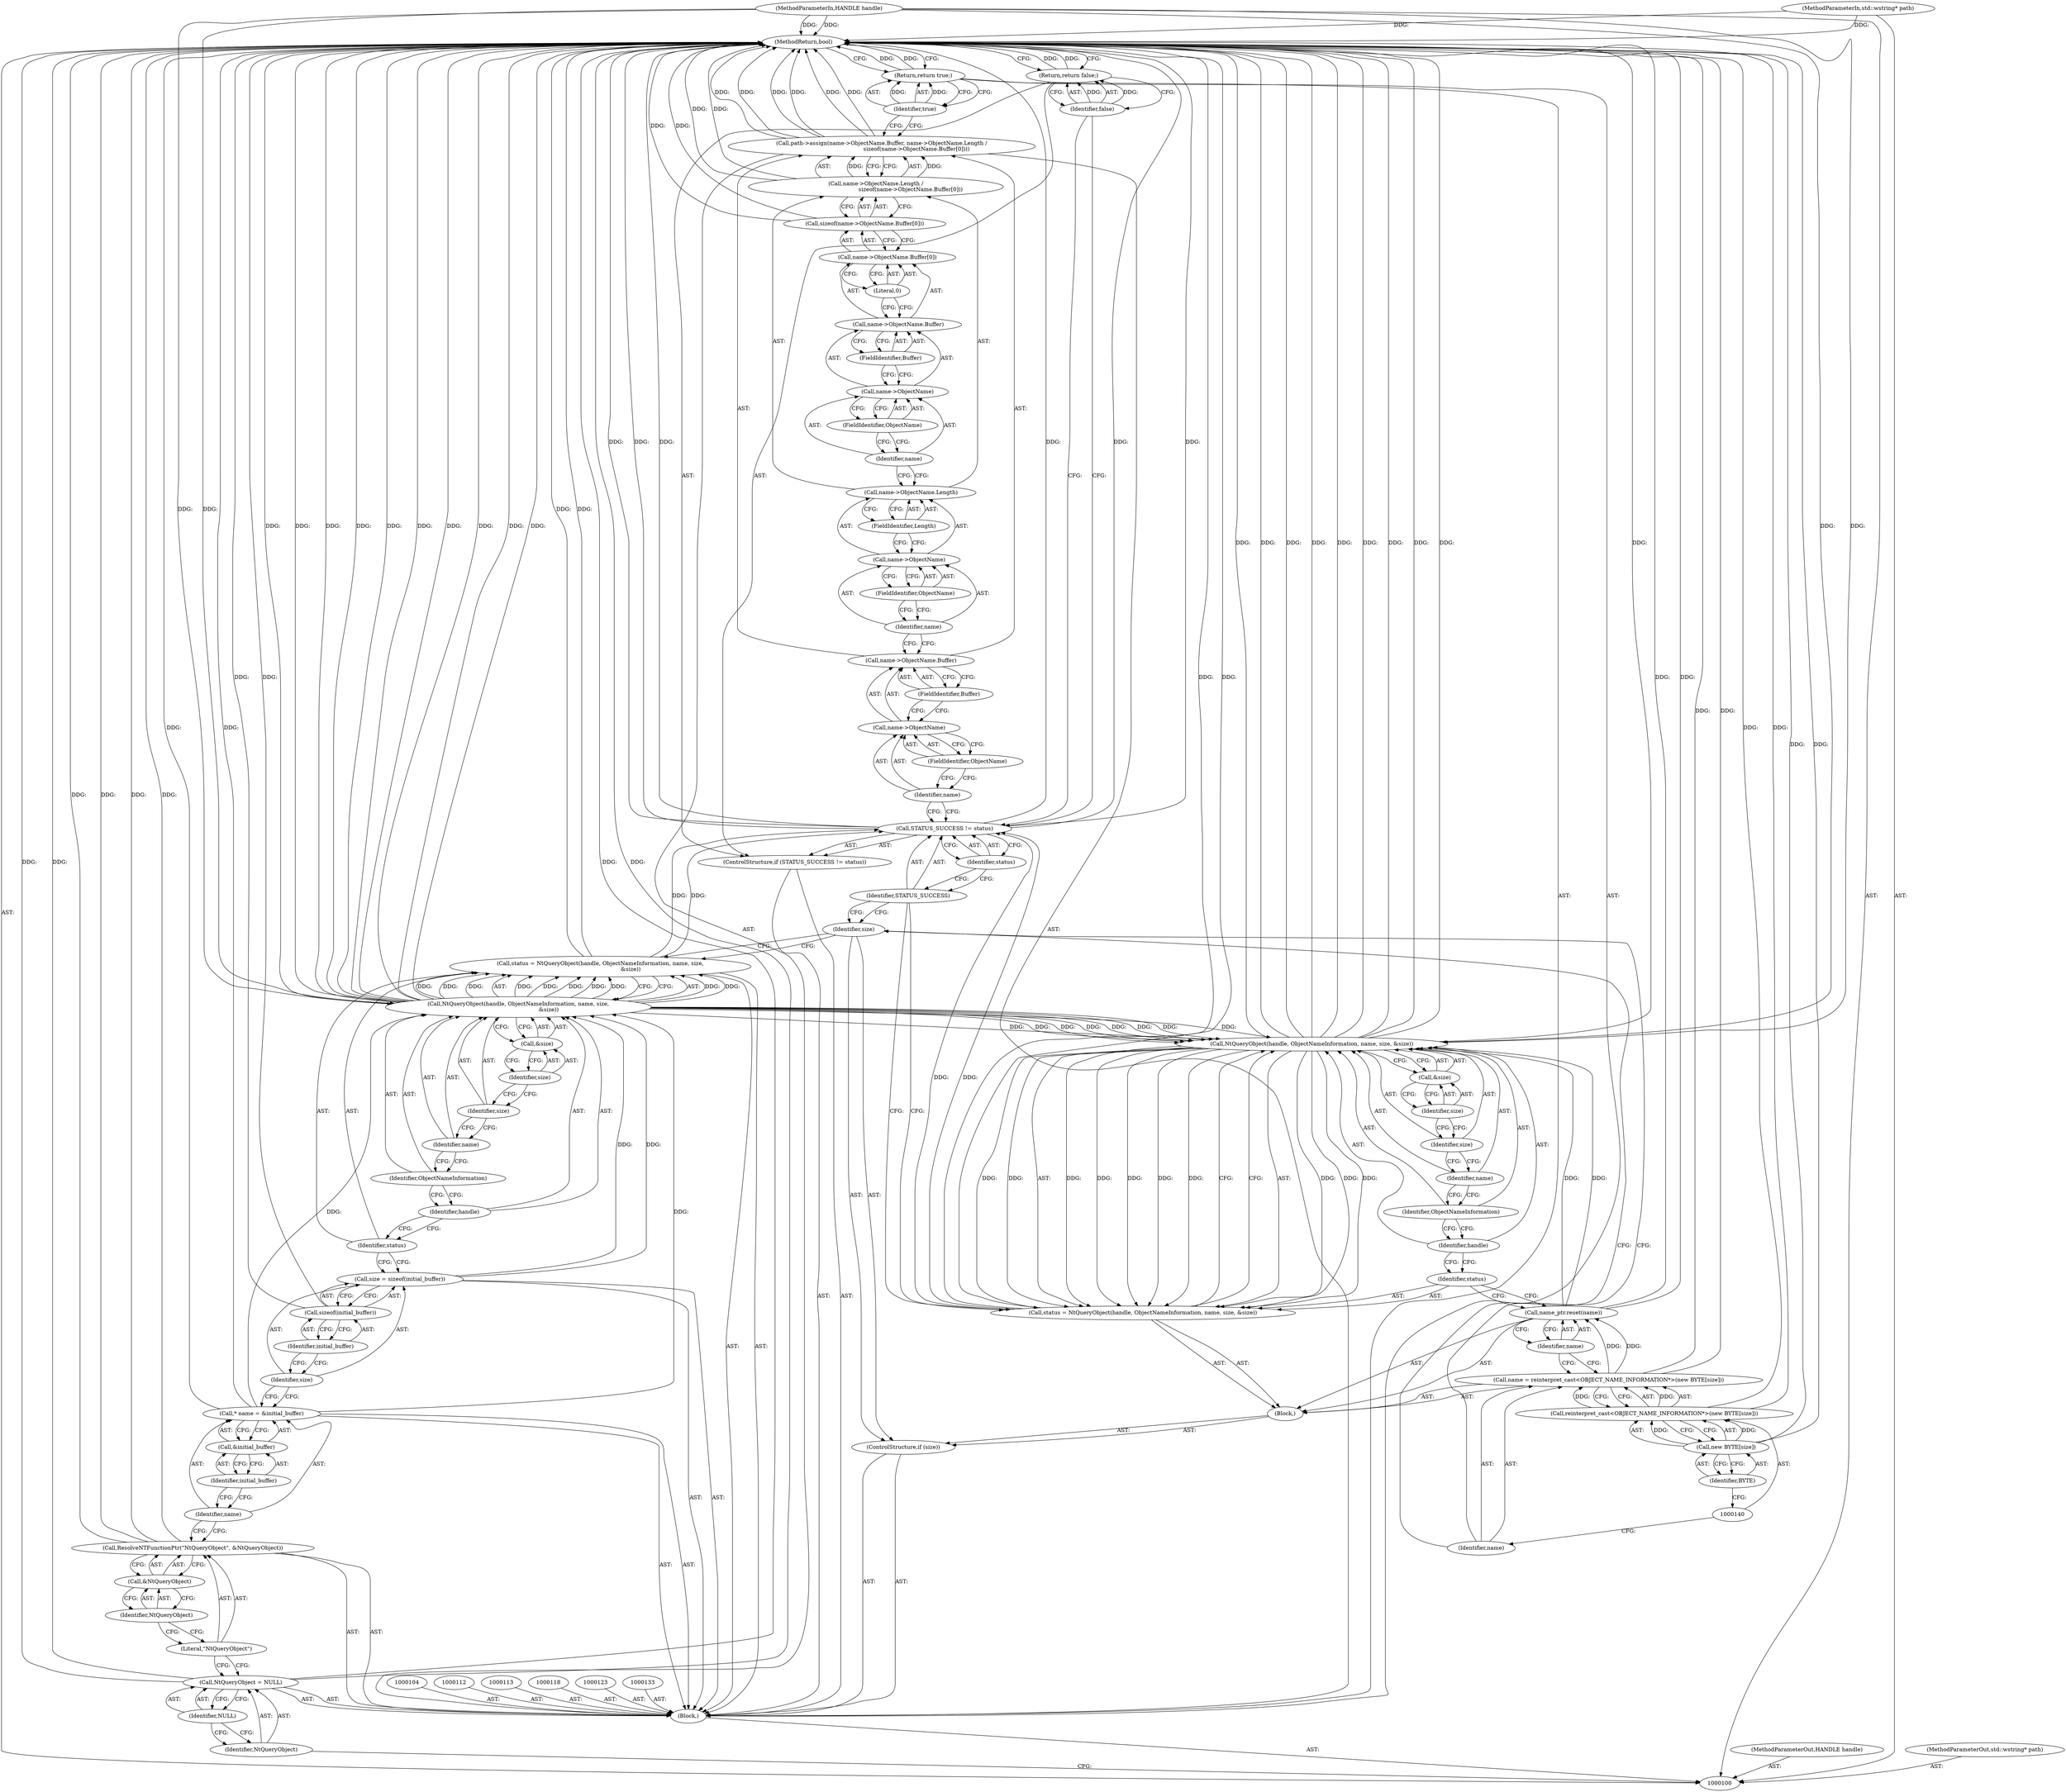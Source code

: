 digraph "0_Chrome_4f1f3d0f03c79ddaace56f067cf28a27f9466b7d_3" {
"1000182" [label="(MethodReturn,bool)"];
"1000101" [label="(MethodParameterIn,HANDLE handle)"];
"1000266" [label="(MethodParameterOut,HANDLE handle)"];
"1000102" [label="(MethodParameterIn,std::wstring* path)"];
"1000267" [label="(MethodParameterOut,std::wstring* path)"];
"1000103" [label="(Block,)"];
"1000136" [label="(Block,)"];
"1000134" [label="(ControlStructure,if (size))"];
"1000135" [label="(Identifier,size)"];
"1000139" [label="(Call,reinterpret_cast<OBJECT_NAME_INFORMATION*>(new BYTE[size]))"];
"1000137" [label="(Call,name = reinterpret_cast<OBJECT_NAME_INFORMATION*>(new BYTE[size]))"];
"1000138" [label="(Identifier,name)"];
"1000141" [label="(Call,new BYTE[size])"];
"1000142" [label="(Identifier,BYTE)"];
"1000144" [label="(Identifier,name)"];
"1000143" [label="(Call,name_ptr.reset(name))"];
"1000147" [label="(Call,NtQueryObject(handle, ObjectNameInformation, name, size, &size))"];
"1000148" [label="(Identifier,handle)"];
"1000149" [label="(Identifier,ObjectNameInformation)"];
"1000145" [label="(Call,status = NtQueryObject(handle, ObjectNameInformation, name, size, &size))"];
"1000146" [label="(Identifier,status)"];
"1000150" [label="(Identifier,name)"];
"1000151" [label="(Identifier,size)"];
"1000152" [label="(Call,&size)"];
"1000153" [label="(Identifier,size)"];
"1000154" [label="(ControlStructure,if (STATUS_SUCCESS != status))"];
"1000157" [label="(Identifier,status)"];
"1000155" [label="(Call,STATUS_SUCCESS != status)"];
"1000156" [label="(Identifier,STATUS_SUCCESS)"];
"1000105" [label="(Call,NtQueryObject = NULL)"];
"1000106" [label="(Identifier,NtQueryObject)"];
"1000107" [label="(Identifier,NULL)"];
"1000159" [label="(Identifier,false)"];
"1000158" [label="(Return,return false;)"];
"1000161" [label="(Call,name->ObjectName.Buffer)"];
"1000162" [label="(Call,name->ObjectName)"];
"1000163" [label="(Identifier,name)"];
"1000160" [label="(Call,path->assign(name->ObjectName.Buffer, name->ObjectName.Length /\n                                        sizeof(name->ObjectName.Buffer[0])))"];
"1000164" [label="(FieldIdentifier,ObjectName)"];
"1000165" [label="(FieldIdentifier,Buffer)"];
"1000166" [label="(Call,name->ObjectName.Length /\n                                        sizeof(name->ObjectName.Buffer[0]))"];
"1000167" [label="(Call,name->ObjectName.Length)"];
"1000168" [label="(Call,name->ObjectName)"];
"1000169" [label="(Identifier,name)"];
"1000170" [label="(FieldIdentifier,ObjectName)"];
"1000171" [label="(FieldIdentifier,Length)"];
"1000172" [label="(Call,sizeof(name->ObjectName.Buffer[0]))"];
"1000173" [label="(Call,name->ObjectName.Buffer[0])"];
"1000174" [label="(Call,name->ObjectName.Buffer)"];
"1000175" [label="(Call,name->ObjectName)"];
"1000176" [label="(Identifier,name)"];
"1000177" [label="(FieldIdentifier,ObjectName)"];
"1000178" [label="(FieldIdentifier,Buffer)"];
"1000179" [label="(Literal,0)"];
"1000180" [label="(Return,return true;)"];
"1000181" [label="(Identifier,true)"];
"1000109" [label="(Literal,\"NtQueryObject\")"];
"1000108" [label="(Call,ResolveNTFunctionPtr(\"NtQueryObject\", &NtQueryObject))"];
"1000110" [label="(Call,&NtQueryObject)"];
"1000111" [label="(Identifier,NtQueryObject)"];
"1000114" [label="(Call,* name = &initial_buffer)"];
"1000115" [label="(Identifier,name)"];
"1000116" [label="(Call,&initial_buffer)"];
"1000117" [label="(Identifier,initial_buffer)"];
"1000121" [label="(Call,sizeof(initial_buffer))"];
"1000122" [label="(Identifier,initial_buffer)"];
"1000119" [label="(Call,size = sizeof(initial_buffer))"];
"1000120" [label="(Identifier,size)"];
"1000124" [label="(Call,status = NtQueryObject(handle, ObjectNameInformation, name, size,\n                                   &size))"];
"1000125" [label="(Identifier,status)"];
"1000126" [label="(Call,NtQueryObject(handle, ObjectNameInformation, name, size,\n                                   &size))"];
"1000127" [label="(Identifier,handle)"];
"1000128" [label="(Identifier,ObjectNameInformation)"];
"1000129" [label="(Identifier,name)"];
"1000130" [label="(Identifier,size)"];
"1000131" [label="(Call,&size)"];
"1000132" [label="(Identifier,size)"];
"1000182" -> "1000100"  [label="AST: "];
"1000182" -> "1000158"  [label="CFG: "];
"1000182" -> "1000180"  [label="CFG: "];
"1000158" -> "1000182"  [label="DDG: "];
"1000108" -> "1000182"  [label="DDG: "];
"1000108" -> "1000182"  [label="DDG: "];
"1000155" -> "1000182"  [label="DDG: "];
"1000155" -> "1000182"  [label="DDG: "];
"1000155" -> "1000182"  [label="DDG: "];
"1000126" -> "1000182"  [label="DDG: "];
"1000126" -> "1000182"  [label="DDG: "];
"1000126" -> "1000182"  [label="DDG: "];
"1000126" -> "1000182"  [label="DDG: "];
"1000126" -> "1000182"  [label="DDG: "];
"1000102" -> "1000182"  [label="DDG: "];
"1000147" -> "1000182"  [label="DDG: "];
"1000147" -> "1000182"  [label="DDG: "];
"1000147" -> "1000182"  [label="DDG: "];
"1000147" -> "1000182"  [label="DDG: "];
"1000147" -> "1000182"  [label="DDG: "];
"1000124" -> "1000182"  [label="DDG: "];
"1000141" -> "1000182"  [label="DDG: "];
"1000105" -> "1000182"  [label="DDG: "];
"1000105" -> "1000182"  [label="DDG: "];
"1000160" -> "1000182"  [label="DDG: "];
"1000160" -> "1000182"  [label="DDG: "];
"1000160" -> "1000182"  [label="DDG: "];
"1000139" -> "1000182"  [label="DDG: "];
"1000137" -> "1000182"  [label="DDG: "];
"1000166" -> "1000182"  [label="DDG: "];
"1000101" -> "1000182"  [label="DDG: "];
"1000172" -> "1000182"  [label="DDG: "];
"1000143" -> "1000182"  [label="DDG: "];
"1000121" -> "1000182"  [label="DDG: "];
"1000145" -> "1000182"  [label="DDG: "];
"1000114" -> "1000182"  [label="DDG: "];
"1000180" -> "1000182"  [label="DDG: "];
"1000101" -> "1000100"  [label="AST: "];
"1000101" -> "1000182"  [label="DDG: "];
"1000101" -> "1000126"  [label="DDG: "];
"1000101" -> "1000147"  [label="DDG: "];
"1000266" -> "1000100"  [label="AST: "];
"1000102" -> "1000100"  [label="AST: "];
"1000102" -> "1000182"  [label="DDG: "];
"1000267" -> "1000100"  [label="AST: "];
"1000103" -> "1000100"  [label="AST: "];
"1000104" -> "1000103"  [label="AST: "];
"1000105" -> "1000103"  [label="AST: "];
"1000108" -> "1000103"  [label="AST: "];
"1000112" -> "1000103"  [label="AST: "];
"1000113" -> "1000103"  [label="AST: "];
"1000114" -> "1000103"  [label="AST: "];
"1000118" -> "1000103"  [label="AST: "];
"1000119" -> "1000103"  [label="AST: "];
"1000123" -> "1000103"  [label="AST: "];
"1000124" -> "1000103"  [label="AST: "];
"1000133" -> "1000103"  [label="AST: "];
"1000134" -> "1000103"  [label="AST: "];
"1000154" -> "1000103"  [label="AST: "];
"1000160" -> "1000103"  [label="AST: "];
"1000180" -> "1000103"  [label="AST: "];
"1000136" -> "1000134"  [label="AST: "];
"1000137" -> "1000136"  [label="AST: "];
"1000143" -> "1000136"  [label="AST: "];
"1000145" -> "1000136"  [label="AST: "];
"1000134" -> "1000103"  [label="AST: "];
"1000135" -> "1000134"  [label="AST: "];
"1000136" -> "1000134"  [label="AST: "];
"1000135" -> "1000134"  [label="AST: "];
"1000135" -> "1000124"  [label="CFG: "];
"1000138" -> "1000135"  [label="CFG: "];
"1000156" -> "1000135"  [label="CFG: "];
"1000139" -> "1000137"  [label="AST: "];
"1000139" -> "1000141"  [label="CFG: "];
"1000140" -> "1000139"  [label="AST: "];
"1000141" -> "1000139"  [label="AST: "];
"1000137" -> "1000139"  [label="CFG: "];
"1000139" -> "1000182"  [label="DDG: "];
"1000139" -> "1000137"  [label="DDG: "];
"1000141" -> "1000139"  [label="DDG: "];
"1000137" -> "1000136"  [label="AST: "];
"1000137" -> "1000139"  [label="CFG: "];
"1000138" -> "1000137"  [label="AST: "];
"1000139" -> "1000137"  [label="AST: "];
"1000144" -> "1000137"  [label="CFG: "];
"1000137" -> "1000182"  [label="DDG: "];
"1000139" -> "1000137"  [label="DDG: "];
"1000137" -> "1000143"  [label="DDG: "];
"1000138" -> "1000137"  [label="AST: "];
"1000138" -> "1000135"  [label="CFG: "];
"1000140" -> "1000138"  [label="CFG: "];
"1000141" -> "1000139"  [label="AST: "];
"1000141" -> "1000142"  [label="CFG: "];
"1000142" -> "1000141"  [label="AST: "];
"1000139" -> "1000141"  [label="CFG: "];
"1000141" -> "1000182"  [label="DDG: "];
"1000141" -> "1000139"  [label="DDG: "];
"1000142" -> "1000141"  [label="AST: "];
"1000142" -> "1000140"  [label="CFG: "];
"1000141" -> "1000142"  [label="CFG: "];
"1000144" -> "1000143"  [label="AST: "];
"1000144" -> "1000137"  [label="CFG: "];
"1000143" -> "1000144"  [label="CFG: "];
"1000143" -> "1000136"  [label="AST: "];
"1000143" -> "1000144"  [label="CFG: "];
"1000144" -> "1000143"  [label="AST: "];
"1000146" -> "1000143"  [label="CFG: "];
"1000143" -> "1000182"  [label="DDG: "];
"1000137" -> "1000143"  [label="DDG: "];
"1000143" -> "1000147"  [label="DDG: "];
"1000147" -> "1000145"  [label="AST: "];
"1000147" -> "1000152"  [label="CFG: "];
"1000148" -> "1000147"  [label="AST: "];
"1000149" -> "1000147"  [label="AST: "];
"1000150" -> "1000147"  [label="AST: "];
"1000151" -> "1000147"  [label="AST: "];
"1000152" -> "1000147"  [label="AST: "];
"1000145" -> "1000147"  [label="CFG: "];
"1000147" -> "1000182"  [label="DDG: "];
"1000147" -> "1000182"  [label="DDG: "];
"1000147" -> "1000182"  [label="DDG: "];
"1000147" -> "1000182"  [label="DDG: "];
"1000147" -> "1000182"  [label="DDG: "];
"1000147" -> "1000145"  [label="DDG: "];
"1000147" -> "1000145"  [label="DDG: "];
"1000147" -> "1000145"  [label="DDG: "];
"1000147" -> "1000145"  [label="DDG: "];
"1000147" -> "1000145"  [label="DDG: "];
"1000126" -> "1000147"  [label="DDG: "];
"1000126" -> "1000147"  [label="DDG: "];
"1000126" -> "1000147"  [label="DDG: "];
"1000126" -> "1000147"  [label="DDG: "];
"1000101" -> "1000147"  [label="DDG: "];
"1000143" -> "1000147"  [label="DDG: "];
"1000148" -> "1000147"  [label="AST: "];
"1000148" -> "1000146"  [label="CFG: "];
"1000149" -> "1000148"  [label="CFG: "];
"1000149" -> "1000147"  [label="AST: "];
"1000149" -> "1000148"  [label="CFG: "];
"1000150" -> "1000149"  [label="CFG: "];
"1000145" -> "1000136"  [label="AST: "];
"1000145" -> "1000147"  [label="CFG: "];
"1000146" -> "1000145"  [label="AST: "];
"1000147" -> "1000145"  [label="AST: "];
"1000156" -> "1000145"  [label="CFG: "];
"1000145" -> "1000182"  [label="DDG: "];
"1000147" -> "1000145"  [label="DDG: "];
"1000147" -> "1000145"  [label="DDG: "];
"1000147" -> "1000145"  [label="DDG: "];
"1000147" -> "1000145"  [label="DDG: "];
"1000147" -> "1000145"  [label="DDG: "];
"1000145" -> "1000155"  [label="DDG: "];
"1000146" -> "1000145"  [label="AST: "];
"1000146" -> "1000143"  [label="CFG: "];
"1000148" -> "1000146"  [label="CFG: "];
"1000150" -> "1000147"  [label="AST: "];
"1000150" -> "1000149"  [label="CFG: "];
"1000151" -> "1000150"  [label="CFG: "];
"1000151" -> "1000147"  [label="AST: "];
"1000151" -> "1000150"  [label="CFG: "];
"1000153" -> "1000151"  [label="CFG: "];
"1000152" -> "1000147"  [label="AST: "];
"1000152" -> "1000153"  [label="CFG: "];
"1000153" -> "1000152"  [label="AST: "];
"1000147" -> "1000152"  [label="CFG: "];
"1000153" -> "1000152"  [label="AST: "];
"1000153" -> "1000151"  [label="CFG: "];
"1000152" -> "1000153"  [label="CFG: "];
"1000154" -> "1000103"  [label="AST: "];
"1000155" -> "1000154"  [label="AST: "];
"1000158" -> "1000154"  [label="AST: "];
"1000157" -> "1000155"  [label="AST: "];
"1000157" -> "1000156"  [label="CFG: "];
"1000155" -> "1000157"  [label="CFG: "];
"1000155" -> "1000154"  [label="AST: "];
"1000155" -> "1000157"  [label="CFG: "];
"1000156" -> "1000155"  [label="AST: "];
"1000157" -> "1000155"  [label="AST: "];
"1000159" -> "1000155"  [label="CFG: "];
"1000163" -> "1000155"  [label="CFG: "];
"1000155" -> "1000182"  [label="DDG: "];
"1000155" -> "1000182"  [label="DDG: "];
"1000155" -> "1000182"  [label="DDG: "];
"1000124" -> "1000155"  [label="DDG: "];
"1000145" -> "1000155"  [label="DDG: "];
"1000156" -> "1000155"  [label="AST: "];
"1000156" -> "1000145"  [label="CFG: "];
"1000156" -> "1000135"  [label="CFG: "];
"1000157" -> "1000156"  [label="CFG: "];
"1000105" -> "1000103"  [label="AST: "];
"1000105" -> "1000107"  [label="CFG: "];
"1000106" -> "1000105"  [label="AST: "];
"1000107" -> "1000105"  [label="AST: "];
"1000109" -> "1000105"  [label="CFG: "];
"1000105" -> "1000182"  [label="DDG: "];
"1000105" -> "1000182"  [label="DDG: "];
"1000106" -> "1000105"  [label="AST: "];
"1000106" -> "1000100"  [label="CFG: "];
"1000107" -> "1000106"  [label="CFG: "];
"1000107" -> "1000105"  [label="AST: "];
"1000107" -> "1000106"  [label="CFG: "];
"1000105" -> "1000107"  [label="CFG: "];
"1000159" -> "1000158"  [label="AST: "];
"1000159" -> "1000155"  [label="CFG: "];
"1000158" -> "1000159"  [label="CFG: "];
"1000159" -> "1000158"  [label="DDG: "];
"1000158" -> "1000154"  [label="AST: "];
"1000158" -> "1000159"  [label="CFG: "];
"1000159" -> "1000158"  [label="AST: "];
"1000182" -> "1000158"  [label="CFG: "];
"1000158" -> "1000182"  [label="DDG: "];
"1000159" -> "1000158"  [label="DDG: "];
"1000161" -> "1000160"  [label="AST: "];
"1000161" -> "1000165"  [label="CFG: "];
"1000162" -> "1000161"  [label="AST: "];
"1000165" -> "1000161"  [label="AST: "];
"1000169" -> "1000161"  [label="CFG: "];
"1000162" -> "1000161"  [label="AST: "];
"1000162" -> "1000164"  [label="CFG: "];
"1000163" -> "1000162"  [label="AST: "];
"1000164" -> "1000162"  [label="AST: "];
"1000165" -> "1000162"  [label="CFG: "];
"1000163" -> "1000162"  [label="AST: "];
"1000163" -> "1000155"  [label="CFG: "];
"1000164" -> "1000163"  [label="CFG: "];
"1000160" -> "1000103"  [label="AST: "];
"1000160" -> "1000166"  [label="CFG: "];
"1000161" -> "1000160"  [label="AST: "];
"1000166" -> "1000160"  [label="AST: "];
"1000181" -> "1000160"  [label="CFG: "];
"1000160" -> "1000182"  [label="DDG: "];
"1000160" -> "1000182"  [label="DDG: "];
"1000160" -> "1000182"  [label="DDG: "];
"1000166" -> "1000160"  [label="DDG: "];
"1000164" -> "1000162"  [label="AST: "];
"1000164" -> "1000163"  [label="CFG: "];
"1000162" -> "1000164"  [label="CFG: "];
"1000165" -> "1000161"  [label="AST: "];
"1000165" -> "1000162"  [label="CFG: "];
"1000161" -> "1000165"  [label="CFG: "];
"1000166" -> "1000160"  [label="AST: "];
"1000166" -> "1000172"  [label="CFG: "];
"1000167" -> "1000166"  [label="AST: "];
"1000172" -> "1000166"  [label="AST: "];
"1000160" -> "1000166"  [label="CFG: "];
"1000166" -> "1000182"  [label="DDG: "];
"1000166" -> "1000160"  [label="DDG: "];
"1000167" -> "1000166"  [label="AST: "];
"1000167" -> "1000171"  [label="CFG: "];
"1000168" -> "1000167"  [label="AST: "];
"1000171" -> "1000167"  [label="AST: "];
"1000176" -> "1000167"  [label="CFG: "];
"1000168" -> "1000167"  [label="AST: "];
"1000168" -> "1000170"  [label="CFG: "];
"1000169" -> "1000168"  [label="AST: "];
"1000170" -> "1000168"  [label="AST: "];
"1000171" -> "1000168"  [label="CFG: "];
"1000169" -> "1000168"  [label="AST: "];
"1000169" -> "1000161"  [label="CFG: "];
"1000170" -> "1000169"  [label="CFG: "];
"1000170" -> "1000168"  [label="AST: "];
"1000170" -> "1000169"  [label="CFG: "];
"1000168" -> "1000170"  [label="CFG: "];
"1000171" -> "1000167"  [label="AST: "];
"1000171" -> "1000168"  [label="CFG: "];
"1000167" -> "1000171"  [label="CFG: "];
"1000172" -> "1000166"  [label="AST: "];
"1000172" -> "1000173"  [label="CFG: "];
"1000173" -> "1000172"  [label="AST: "];
"1000166" -> "1000172"  [label="CFG: "];
"1000172" -> "1000182"  [label="DDG: "];
"1000173" -> "1000172"  [label="AST: "];
"1000173" -> "1000179"  [label="CFG: "];
"1000174" -> "1000173"  [label="AST: "];
"1000179" -> "1000173"  [label="AST: "];
"1000172" -> "1000173"  [label="CFG: "];
"1000174" -> "1000173"  [label="AST: "];
"1000174" -> "1000178"  [label="CFG: "];
"1000175" -> "1000174"  [label="AST: "];
"1000178" -> "1000174"  [label="AST: "];
"1000179" -> "1000174"  [label="CFG: "];
"1000175" -> "1000174"  [label="AST: "];
"1000175" -> "1000177"  [label="CFG: "];
"1000176" -> "1000175"  [label="AST: "];
"1000177" -> "1000175"  [label="AST: "];
"1000178" -> "1000175"  [label="CFG: "];
"1000176" -> "1000175"  [label="AST: "];
"1000176" -> "1000167"  [label="CFG: "];
"1000177" -> "1000176"  [label="CFG: "];
"1000177" -> "1000175"  [label="AST: "];
"1000177" -> "1000176"  [label="CFG: "];
"1000175" -> "1000177"  [label="CFG: "];
"1000178" -> "1000174"  [label="AST: "];
"1000178" -> "1000175"  [label="CFG: "];
"1000174" -> "1000178"  [label="CFG: "];
"1000179" -> "1000173"  [label="AST: "];
"1000179" -> "1000174"  [label="CFG: "];
"1000173" -> "1000179"  [label="CFG: "];
"1000180" -> "1000103"  [label="AST: "];
"1000180" -> "1000181"  [label="CFG: "];
"1000181" -> "1000180"  [label="AST: "];
"1000182" -> "1000180"  [label="CFG: "];
"1000180" -> "1000182"  [label="DDG: "];
"1000181" -> "1000180"  [label="DDG: "];
"1000181" -> "1000180"  [label="AST: "];
"1000181" -> "1000160"  [label="CFG: "];
"1000180" -> "1000181"  [label="CFG: "];
"1000181" -> "1000180"  [label="DDG: "];
"1000109" -> "1000108"  [label="AST: "];
"1000109" -> "1000105"  [label="CFG: "];
"1000111" -> "1000109"  [label="CFG: "];
"1000108" -> "1000103"  [label="AST: "];
"1000108" -> "1000110"  [label="CFG: "];
"1000109" -> "1000108"  [label="AST: "];
"1000110" -> "1000108"  [label="AST: "];
"1000115" -> "1000108"  [label="CFG: "];
"1000108" -> "1000182"  [label="DDG: "];
"1000108" -> "1000182"  [label="DDG: "];
"1000110" -> "1000108"  [label="AST: "];
"1000110" -> "1000111"  [label="CFG: "];
"1000111" -> "1000110"  [label="AST: "];
"1000108" -> "1000110"  [label="CFG: "];
"1000111" -> "1000110"  [label="AST: "];
"1000111" -> "1000109"  [label="CFG: "];
"1000110" -> "1000111"  [label="CFG: "];
"1000114" -> "1000103"  [label="AST: "];
"1000114" -> "1000116"  [label="CFG: "];
"1000115" -> "1000114"  [label="AST: "];
"1000116" -> "1000114"  [label="AST: "];
"1000120" -> "1000114"  [label="CFG: "];
"1000114" -> "1000182"  [label="DDG: "];
"1000114" -> "1000126"  [label="DDG: "];
"1000115" -> "1000114"  [label="AST: "];
"1000115" -> "1000108"  [label="CFG: "];
"1000117" -> "1000115"  [label="CFG: "];
"1000116" -> "1000114"  [label="AST: "];
"1000116" -> "1000117"  [label="CFG: "];
"1000117" -> "1000116"  [label="AST: "];
"1000114" -> "1000116"  [label="CFG: "];
"1000117" -> "1000116"  [label="AST: "];
"1000117" -> "1000115"  [label="CFG: "];
"1000116" -> "1000117"  [label="CFG: "];
"1000121" -> "1000119"  [label="AST: "];
"1000121" -> "1000122"  [label="CFG: "];
"1000122" -> "1000121"  [label="AST: "];
"1000119" -> "1000121"  [label="CFG: "];
"1000121" -> "1000182"  [label="DDG: "];
"1000122" -> "1000121"  [label="AST: "];
"1000122" -> "1000120"  [label="CFG: "];
"1000121" -> "1000122"  [label="CFG: "];
"1000119" -> "1000103"  [label="AST: "];
"1000119" -> "1000121"  [label="CFG: "];
"1000120" -> "1000119"  [label="AST: "];
"1000121" -> "1000119"  [label="AST: "];
"1000125" -> "1000119"  [label="CFG: "];
"1000119" -> "1000126"  [label="DDG: "];
"1000120" -> "1000119"  [label="AST: "];
"1000120" -> "1000114"  [label="CFG: "];
"1000122" -> "1000120"  [label="CFG: "];
"1000124" -> "1000103"  [label="AST: "];
"1000124" -> "1000126"  [label="CFG: "];
"1000125" -> "1000124"  [label="AST: "];
"1000126" -> "1000124"  [label="AST: "];
"1000135" -> "1000124"  [label="CFG: "];
"1000124" -> "1000182"  [label="DDG: "];
"1000126" -> "1000124"  [label="DDG: "];
"1000126" -> "1000124"  [label="DDG: "];
"1000126" -> "1000124"  [label="DDG: "];
"1000126" -> "1000124"  [label="DDG: "];
"1000126" -> "1000124"  [label="DDG: "];
"1000124" -> "1000155"  [label="DDG: "];
"1000125" -> "1000124"  [label="AST: "];
"1000125" -> "1000119"  [label="CFG: "];
"1000127" -> "1000125"  [label="CFG: "];
"1000126" -> "1000124"  [label="AST: "];
"1000126" -> "1000131"  [label="CFG: "];
"1000127" -> "1000126"  [label="AST: "];
"1000128" -> "1000126"  [label="AST: "];
"1000129" -> "1000126"  [label="AST: "];
"1000130" -> "1000126"  [label="AST: "];
"1000131" -> "1000126"  [label="AST: "];
"1000124" -> "1000126"  [label="CFG: "];
"1000126" -> "1000182"  [label="DDG: "];
"1000126" -> "1000182"  [label="DDG: "];
"1000126" -> "1000182"  [label="DDG: "];
"1000126" -> "1000182"  [label="DDG: "];
"1000126" -> "1000182"  [label="DDG: "];
"1000126" -> "1000124"  [label="DDG: "];
"1000126" -> "1000124"  [label="DDG: "];
"1000126" -> "1000124"  [label="DDG: "];
"1000126" -> "1000124"  [label="DDG: "];
"1000126" -> "1000124"  [label="DDG: "];
"1000101" -> "1000126"  [label="DDG: "];
"1000114" -> "1000126"  [label="DDG: "];
"1000119" -> "1000126"  [label="DDG: "];
"1000126" -> "1000147"  [label="DDG: "];
"1000126" -> "1000147"  [label="DDG: "];
"1000126" -> "1000147"  [label="DDG: "];
"1000126" -> "1000147"  [label="DDG: "];
"1000127" -> "1000126"  [label="AST: "];
"1000127" -> "1000125"  [label="CFG: "];
"1000128" -> "1000127"  [label="CFG: "];
"1000128" -> "1000126"  [label="AST: "];
"1000128" -> "1000127"  [label="CFG: "];
"1000129" -> "1000128"  [label="CFG: "];
"1000129" -> "1000126"  [label="AST: "];
"1000129" -> "1000128"  [label="CFG: "];
"1000130" -> "1000129"  [label="CFG: "];
"1000130" -> "1000126"  [label="AST: "];
"1000130" -> "1000129"  [label="CFG: "];
"1000132" -> "1000130"  [label="CFG: "];
"1000131" -> "1000126"  [label="AST: "];
"1000131" -> "1000132"  [label="CFG: "];
"1000132" -> "1000131"  [label="AST: "];
"1000126" -> "1000131"  [label="CFG: "];
"1000132" -> "1000131"  [label="AST: "];
"1000132" -> "1000130"  [label="CFG: "];
"1000131" -> "1000132"  [label="CFG: "];
}
